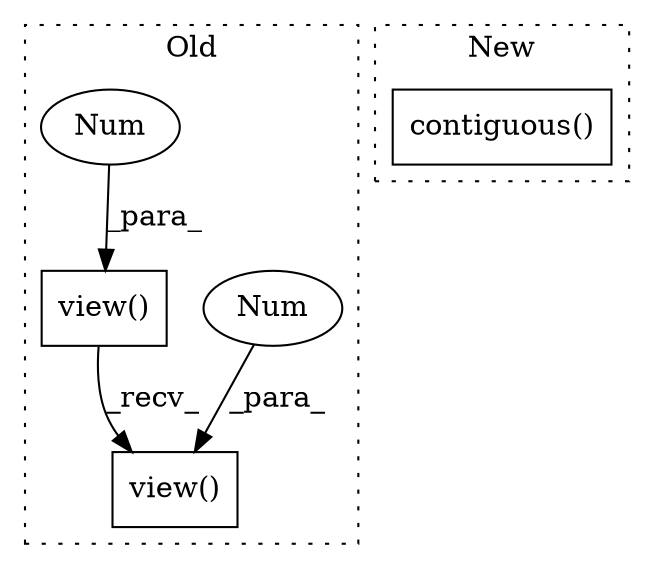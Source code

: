 digraph G {
subgraph cluster0 {
1 [label="view()" a="75" s="5920,6029" l="17,1" shape="box"];
3 [label="Num" a="76" s="5937" l="2" shape="ellipse"];
4 [label="view()" a="75" s="5759,5829" l="17,1" shape="box"];
5 [label="Num" a="76" s="5776" l="2" shape="ellipse"];
label = "Old";
style="dotted";
}
subgraph cluster1 {
2 [label="contiguous()" a="75" s="5008" l="47" shape="box"];
label = "New";
style="dotted";
}
3 -> 1 [label="_para_"];
4 -> 1 [label="_recv_"];
5 -> 4 [label="_para_"];
}